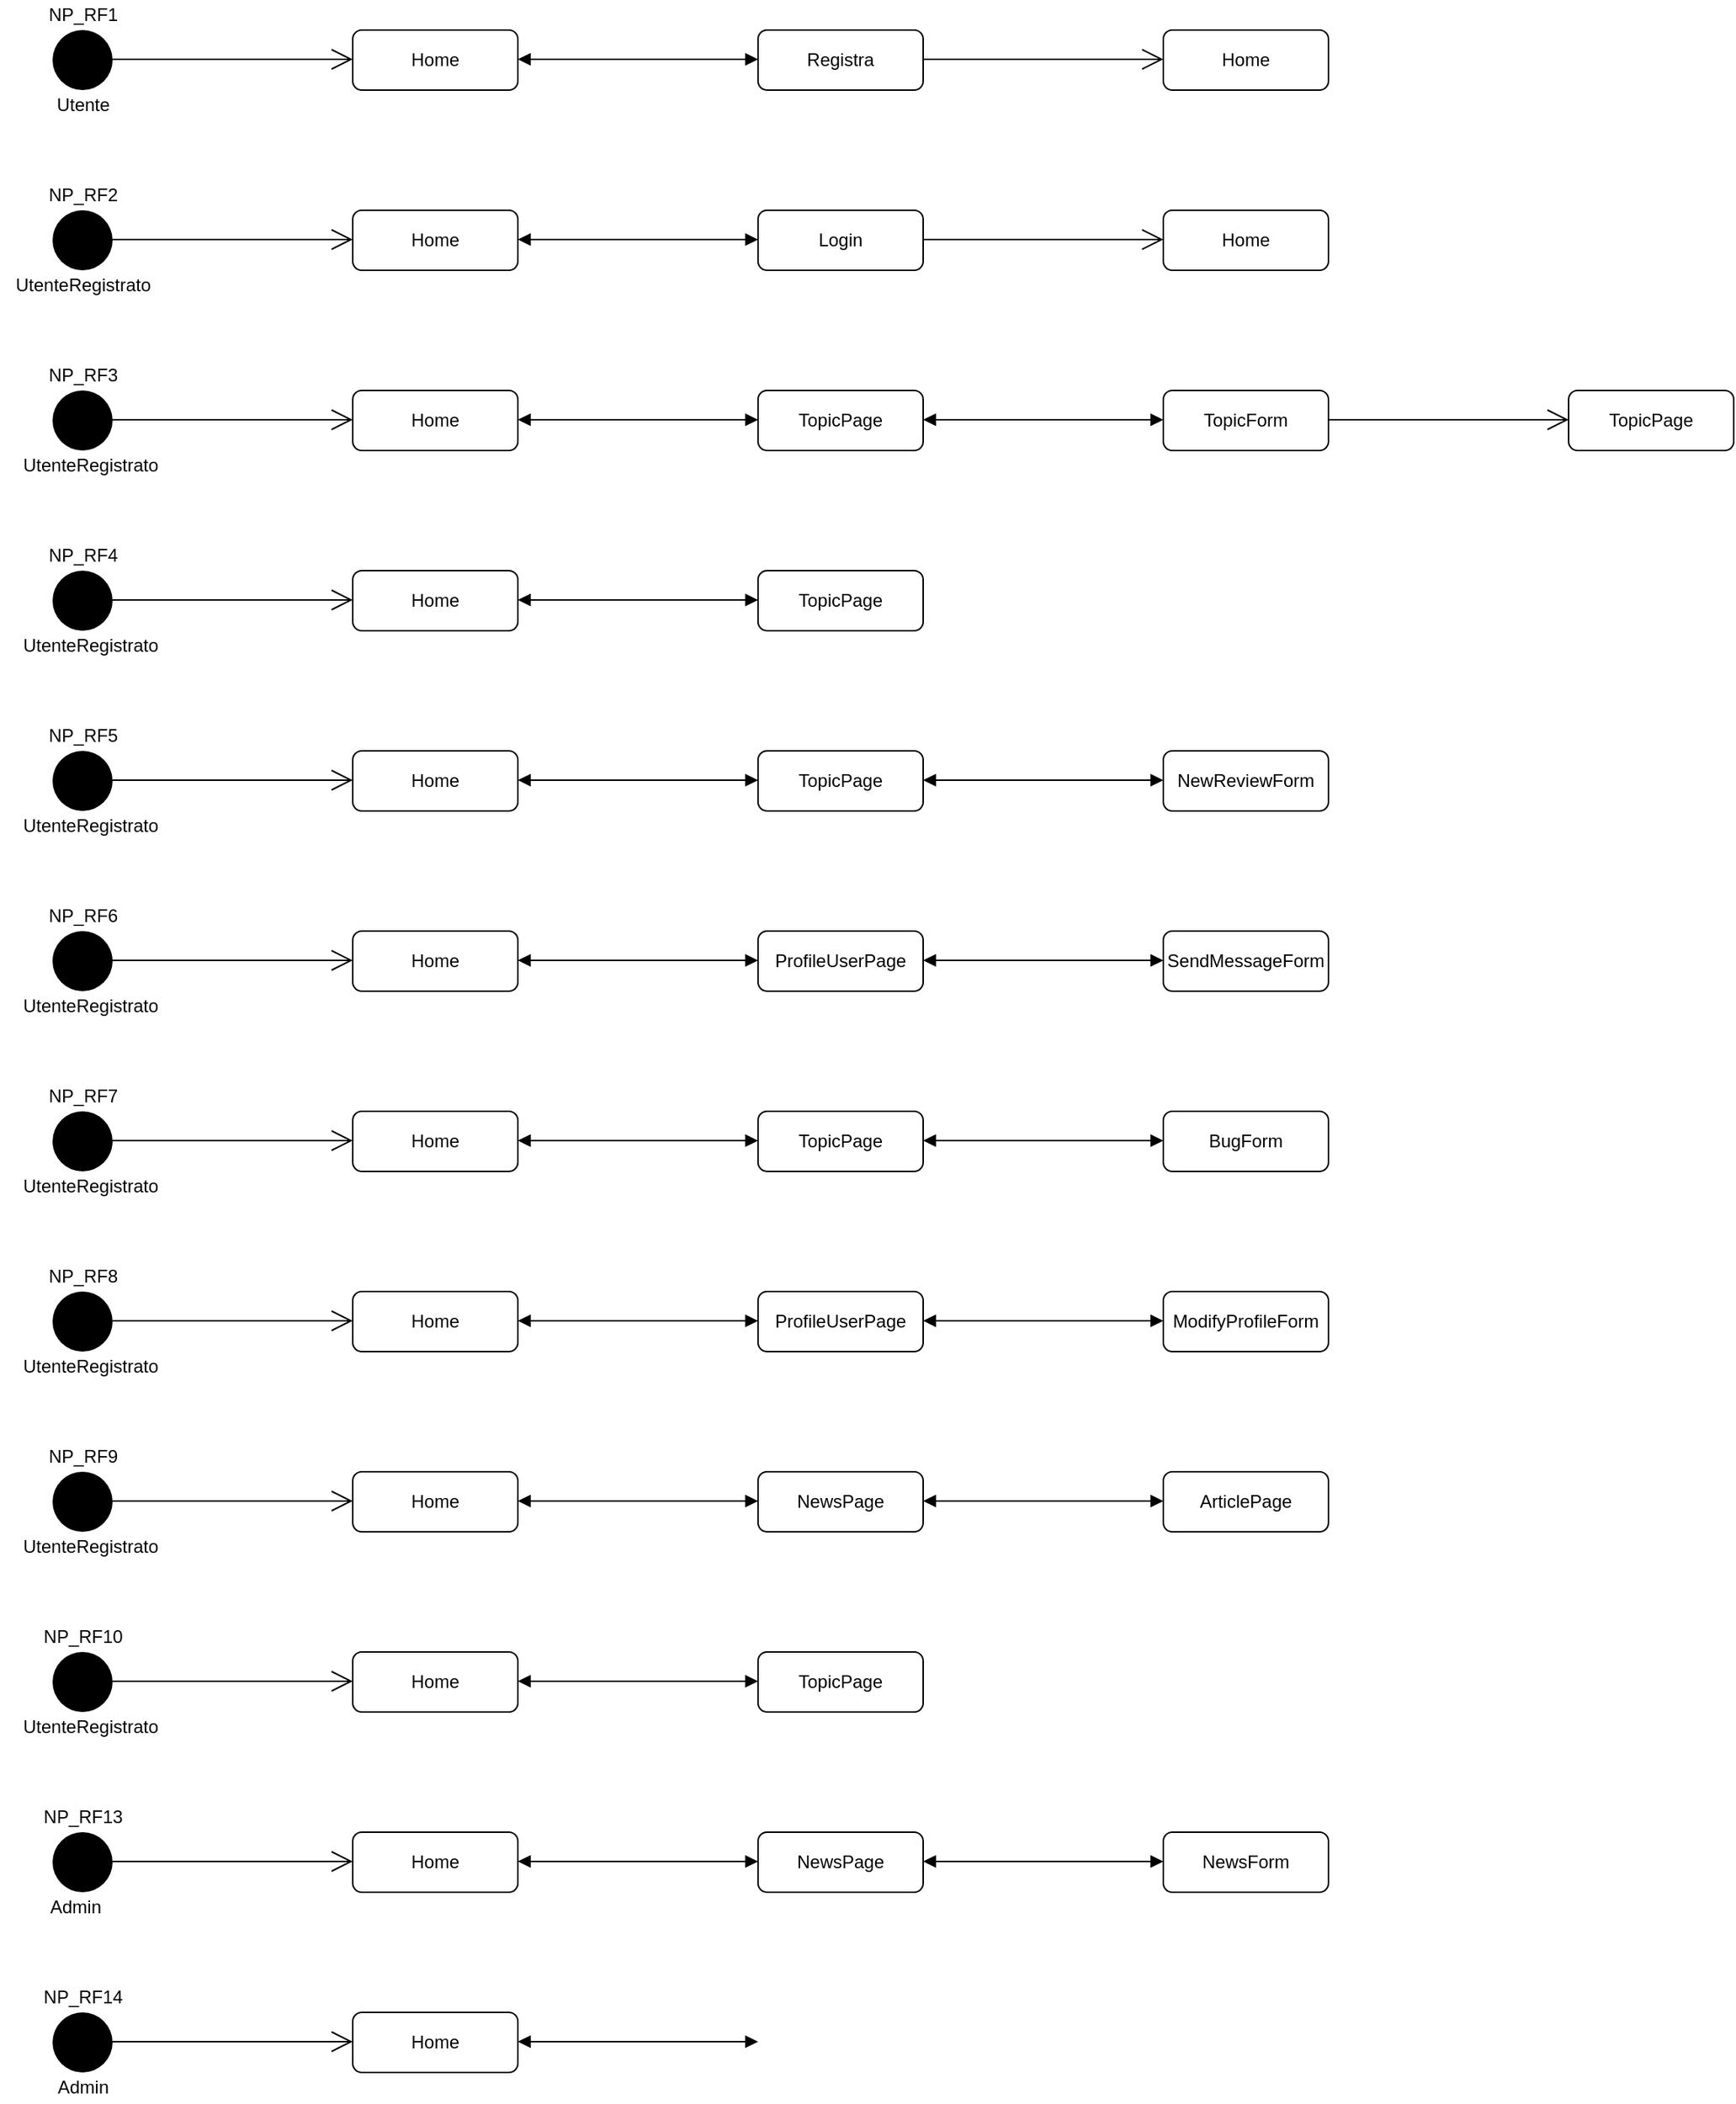 <mxfile version="14.0.1" type="device"><diagram id="1fePpFQaOuMbSyATukJl" name="Page-1"><mxGraphModel dx="1140" dy="634" grid="1" gridSize="10" guides="1" tooltips="1" connect="1" arrows="1" fold="1" page="1" pageScale="1" pageWidth="827" pageHeight="1169" math="0" shadow="0"><root><mxCell id="0"/><mxCell id="1" parent="0"/><mxCell id="niDHO_seKF0VCGBQH5ur-1" value="" style="ellipse;fillColor=#000000;strokeColor=none;direction=south;rotation=0;" vertex="1" parent="1"><mxGeometry x="40" y="80" width="40" height="40" as="geometry"/></mxCell><mxCell id="niDHO_seKF0VCGBQH5ur-2" value="NP_RF1" style="text;html=1;align=center;verticalAlign=middle;resizable=0;points=[];autosize=1;" vertex="1" parent="1"><mxGeometry x="30" y="60" width="60" height="20" as="geometry"/></mxCell><mxCell id="niDHO_seKF0VCGBQH5ur-3" value="" style="endArrow=block;startArrow=block;endFill=1;startFill=1;html=1;" edge="1" parent="1"><mxGeometry width="160" relative="1" as="geometry"><mxPoint x="350" y="99.5" as="sourcePoint"/><mxPoint x="510" y="99.5" as="targetPoint"/></mxGeometry></mxCell><mxCell id="niDHO_seKF0VCGBQH5ur-4" value="Utente&lt;br&gt;" style="text;html=1;align=center;verticalAlign=middle;resizable=0;points=[];autosize=1;" vertex="1" parent="1"><mxGeometry x="35" y="120" width="50" height="20" as="geometry"/></mxCell><mxCell id="niDHO_seKF0VCGBQH5ur-5" value="" style="endArrow=open;endFill=1;endSize=12;html=1;" edge="1" parent="1"><mxGeometry width="160" relative="1" as="geometry"><mxPoint x="80" y="99.5" as="sourcePoint"/><mxPoint x="240" y="99.5" as="targetPoint"/></mxGeometry></mxCell><mxCell id="niDHO_seKF0VCGBQH5ur-6" value="Home" style="rounded=1;whiteSpace=wrap;html=1;direction=west;" vertex="1" parent="1"><mxGeometry x="240" y="80" width="110" height="40" as="geometry"/></mxCell><mxCell id="niDHO_seKF0VCGBQH5ur-8" value="Registra" style="rounded=1;whiteSpace=wrap;html=1;direction=west;" vertex="1" parent="1"><mxGeometry x="510" y="80" width="110" height="40" as="geometry"/></mxCell><mxCell id="niDHO_seKF0VCGBQH5ur-9" value="" style="ellipse;fillColor=#000000;strokeColor=none;direction=south;rotation=0;" vertex="1" parent="1"><mxGeometry x="40" y="200" width="40" height="40" as="geometry"/></mxCell><mxCell id="niDHO_seKF0VCGBQH5ur-10" value="" style="endArrow=open;endFill=1;endSize=12;html=1;" edge="1" parent="1"><mxGeometry width="160" relative="1" as="geometry"><mxPoint x="620" y="99.5" as="sourcePoint"/><mxPoint x="780" y="99.5" as="targetPoint"/></mxGeometry></mxCell><mxCell id="niDHO_seKF0VCGBQH5ur-11" value="Home" style="rounded=1;whiteSpace=wrap;html=1;direction=west;" vertex="1" parent="1"><mxGeometry x="780" y="80" width="110" height="40" as="geometry"/></mxCell><mxCell id="niDHO_seKF0VCGBQH5ur-13" value="NP_RF2" style="text;html=1;align=center;verticalAlign=middle;resizable=0;points=[];autosize=1;" vertex="1" parent="1"><mxGeometry x="30" y="180" width="60" height="20" as="geometry"/></mxCell><mxCell id="niDHO_seKF0VCGBQH5ur-14" value="UtenteRegistrato" style="text;html=1;align=center;verticalAlign=middle;resizable=0;points=[];autosize=1;" vertex="1" parent="1"><mxGeometry x="5" y="240" width="110" height="20" as="geometry"/></mxCell><mxCell id="niDHO_seKF0VCGBQH5ur-15" value="" style="endArrow=open;endFill=1;endSize=12;html=1;" edge="1" parent="1"><mxGeometry width="160" relative="1" as="geometry"><mxPoint x="80" y="219.5" as="sourcePoint"/><mxPoint x="240" y="219.5" as="targetPoint"/></mxGeometry></mxCell><mxCell id="niDHO_seKF0VCGBQH5ur-16" value="Home" style="rounded=1;whiteSpace=wrap;html=1;direction=west;" vertex="1" parent="1"><mxGeometry x="240" y="200" width="110" height="40" as="geometry"/></mxCell><mxCell id="niDHO_seKF0VCGBQH5ur-17" value="" style="endArrow=block;startArrow=block;endFill=1;startFill=1;html=1;" edge="1" parent="1"><mxGeometry width="160" relative="1" as="geometry"><mxPoint x="350" y="219.5" as="sourcePoint"/><mxPoint x="510" y="219.5" as="targetPoint"/></mxGeometry></mxCell><mxCell id="niDHO_seKF0VCGBQH5ur-18" value="Login" style="rounded=1;whiteSpace=wrap;html=1;direction=west;" vertex="1" parent="1"><mxGeometry x="510" y="200" width="110" height="40" as="geometry"/></mxCell><mxCell id="niDHO_seKF0VCGBQH5ur-19" value="" style="endArrow=open;endFill=1;endSize=12;html=1;" edge="1" parent="1"><mxGeometry width="160" relative="1" as="geometry"><mxPoint x="620" y="219.5" as="sourcePoint"/><mxPoint x="780" y="219.5" as="targetPoint"/></mxGeometry></mxCell><mxCell id="niDHO_seKF0VCGBQH5ur-20" value="Home" style="rounded=1;whiteSpace=wrap;html=1;direction=west;" vertex="1" parent="1"><mxGeometry x="780" y="200" width="110" height="40" as="geometry"/></mxCell><mxCell id="niDHO_seKF0VCGBQH5ur-21" value="" style="ellipse;fillColor=#000000;strokeColor=none;direction=south;rotation=0;" vertex="1" parent="1"><mxGeometry x="40" y="320" width="40" height="40" as="geometry"/></mxCell><mxCell id="niDHO_seKF0VCGBQH5ur-22" value="NP_RF3" style="text;html=1;align=center;verticalAlign=middle;resizable=0;points=[];autosize=1;" vertex="1" parent="1"><mxGeometry x="30" y="300" width="60" height="20" as="geometry"/></mxCell><mxCell id="niDHO_seKF0VCGBQH5ur-23" value="UtenteRegistrato" style="text;html=1;align=center;verticalAlign=middle;resizable=0;points=[];autosize=1;" vertex="1" parent="1"><mxGeometry x="10" y="360" width="110" height="20" as="geometry"/></mxCell><mxCell id="niDHO_seKF0VCGBQH5ur-24" value="" style="endArrow=open;endFill=1;endSize=12;html=1;" edge="1" parent="1"><mxGeometry width="160" relative="1" as="geometry"><mxPoint x="80" y="339.5" as="sourcePoint"/><mxPoint x="240" y="339.5" as="targetPoint"/></mxGeometry></mxCell><mxCell id="niDHO_seKF0VCGBQH5ur-25" value="Home" style="rounded=1;whiteSpace=wrap;html=1;direction=west;" vertex="1" parent="1"><mxGeometry x="240" y="320" width="110" height="40" as="geometry"/></mxCell><mxCell id="niDHO_seKF0VCGBQH5ur-26" value="" style="endArrow=block;startArrow=block;endFill=1;startFill=1;html=1;" edge="1" parent="1"><mxGeometry width="160" relative="1" as="geometry"><mxPoint x="350" y="339.5" as="sourcePoint"/><mxPoint x="510" y="339.5" as="targetPoint"/></mxGeometry></mxCell><mxCell id="niDHO_seKF0VCGBQH5ur-27" value="TopicPage" style="rounded=1;whiteSpace=wrap;html=1;direction=west;" vertex="1" parent="1"><mxGeometry x="510" y="320" width="110" height="40" as="geometry"/></mxCell><mxCell id="niDHO_seKF0VCGBQH5ur-30" value="" style="ellipse;fillColor=#000000;strokeColor=none;direction=south;rotation=0;" vertex="1" parent="1"><mxGeometry x="40" y="440" width="40" height="40" as="geometry"/></mxCell><mxCell id="niDHO_seKF0VCGBQH5ur-31" value="NP_RF4" style="text;html=1;align=center;verticalAlign=middle;resizable=0;points=[];autosize=1;" vertex="1" parent="1"><mxGeometry x="30" y="420" width="60" height="20" as="geometry"/></mxCell><mxCell id="niDHO_seKF0VCGBQH5ur-32" value="UtenteRegistrato" style="text;html=1;align=center;verticalAlign=middle;resizable=0;points=[];autosize=1;" vertex="1" parent="1"><mxGeometry x="10" y="480" width="110" height="20" as="geometry"/></mxCell><mxCell id="niDHO_seKF0VCGBQH5ur-33" value="" style="endArrow=open;endFill=1;endSize=12;html=1;" edge="1" parent="1"><mxGeometry width="160" relative="1" as="geometry"><mxPoint x="80" y="459.5" as="sourcePoint"/><mxPoint x="240" y="459.5" as="targetPoint"/></mxGeometry></mxCell><mxCell id="niDHO_seKF0VCGBQH5ur-34" value="Home" style="rounded=1;whiteSpace=wrap;html=1;direction=west;" vertex="1" parent="1"><mxGeometry x="240" y="440" width="110" height="40" as="geometry"/></mxCell><mxCell id="niDHO_seKF0VCGBQH5ur-36" value="" style="endArrow=block;startArrow=block;endFill=1;startFill=1;html=1;" edge="1" parent="1"><mxGeometry width="160" relative="1" as="geometry"><mxPoint x="350" y="459.5" as="sourcePoint"/><mxPoint x="510" y="459.5" as="targetPoint"/></mxGeometry></mxCell><mxCell id="niDHO_seKF0VCGBQH5ur-38" value="TopicPage" style="rounded=1;whiteSpace=wrap;html=1;direction=west;" vertex="1" parent="1"><mxGeometry x="510" y="440" width="110" height="40" as="geometry"/></mxCell><mxCell id="niDHO_seKF0VCGBQH5ur-39" value="NP_RF5" style="text;html=1;align=center;verticalAlign=middle;resizable=0;points=[];autosize=1;" vertex="1" parent="1"><mxGeometry x="30" y="540" width="60" height="20" as="geometry"/></mxCell><mxCell id="niDHO_seKF0VCGBQH5ur-40" value="" style="ellipse;fillColor=#000000;strokeColor=none;direction=south;rotation=0;" vertex="1" parent="1"><mxGeometry x="40" y="560" width="40" height="40" as="geometry"/></mxCell><mxCell id="niDHO_seKF0VCGBQH5ur-41" value="UtenteRegistrato" style="text;html=1;align=center;verticalAlign=middle;resizable=0;points=[];autosize=1;" vertex="1" parent="1"><mxGeometry x="10" y="600" width="110" height="20" as="geometry"/></mxCell><mxCell id="niDHO_seKF0VCGBQH5ur-42" value="" style="endArrow=open;endFill=1;endSize=12;html=1;" edge="1" parent="1"><mxGeometry width="160" relative="1" as="geometry"><mxPoint x="80" y="579.5" as="sourcePoint"/><mxPoint x="240" y="579.5" as="targetPoint"/></mxGeometry></mxCell><mxCell id="niDHO_seKF0VCGBQH5ur-43" value="Home" style="rounded=1;whiteSpace=wrap;html=1;direction=west;" vertex="1" parent="1"><mxGeometry x="240" y="560" width="110" height="40" as="geometry"/></mxCell><mxCell id="niDHO_seKF0VCGBQH5ur-44" value="" style="endArrow=block;startArrow=block;endFill=1;startFill=1;html=1;" edge="1" parent="1"><mxGeometry width="160" relative="1" as="geometry"><mxPoint x="350" y="579.5" as="sourcePoint"/><mxPoint x="510" y="579.5" as="targetPoint"/></mxGeometry></mxCell><mxCell id="niDHO_seKF0VCGBQH5ur-45" value="TopicPage" style="rounded=1;whiteSpace=wrap;html=1;direction=west;" vertex="1" parent="1"><mxGeometry x="510" y="560" width="110" height="40" as="geometry"/></mxCell><mxCell id="niDHO_seKF0VCGBQH5ur-46" value="TopicForm" style="rounded=1;whiteSpace=wrap;html=1;direction=west;" vertex="1" parent="1"><mxGeometry x="780" y="320" width="110" height="40" as="geometry"/></mxCell><mxCell id="niDHO_seKF0VCGBQH5ur-48" value="" style="endArrow=block;startArrow=block;endFill=1;startFill=1;html=1;" edge="1" parent="1"><mxGeometry width="160" relative="1" as="geometry"><mxPoint x="620" y="339.5" as="sourcePoint"/><mxPoint x="780" y="339.5" as="targetPoint"/></mxGeometry></mxCell><mxCell id="niDHO_seKF0VCGBQH5ur-49" value="TopicPage" style="rounded=1;whiteSpace=wrap;html=1;direction=west;" vertex="1" parent="1"><mxGeometry x="1050" y="320" width="110" height="40" as="geometry"/></mxCell><mxCell id="niDHO_seKF0VCGBQH5ur-50" value="" style="endArrow=open;endFill=1;endSize=12;html=1;" edge="1" parent="1"><mxGeometry width="160" relative="1" as="geometry"><mxPoint x="890" y="339.5" as="sourcePoint"/><mxPoint x="1050" y="339.5" as="targetPoint"/></mxGeometry></mxCell><mxCell id="niDHO_seKF0VCGBQH5ur-51" value="" style="endArrow=block;startArrow=block;endFill=1;startFill=1;html=1;" edge="1" parent="1"><mxGeometry width="160" relative="1" as="geometry"><mxPoint x="620" y="579.5" as="sourcePoint"/><mxPoint x="780" y="579.5" as="targetPoint"/></mxGeometry></mxCell><mxCell id="niDHO_seKF0VCGBQH5ur-52" value="NewReviewForm" style="rounded=1;whiteSpace=wrap;html=1;direction=west;" vertex="1" parent="1"><mxGeometry x="780" y="560" width="110" height="40" as="geometry"/></mxCell><mxCell id="niDHO_seKF0VCGBQH5ur-53" value="NP_RF6" style="text;html=1;align=center;verticalAlign=middle;resizable=0;points=[];autosize=1;" vertex="1" parent="1"><mxGeometry x="30" y="660" width="60" height="20" as="geometry"/></mxCell><mxCell id="niDHO_seKF0VCGBQH5ur-54" value="UtenteRegistrato" style="text;html=1;align=center;verticalAlign=middle;resizable=0;points=[];autosize=1;" vertex="1" parent="1"><mxGeometry x="10" y="720" width="110" height="20" as="geometry"/></mxCell><mxCell id="niDHO_seKF0VCGBQH5ur-55" value="" style="ellipse;fillColor=#000000;strokeColor=none;direction=south;rotation=0;" vertex="1" parent="1"><mxGeometry x="40" y="680" width="40" height="40" as="geometry"/></mxCell><mxCell id="niDHO_seKF0VCGBQH5ur-56" value="" style="endArrow=open;endFill=1;endSize=12;html=1;" edge="1" parent="1"><mxGeometry width="160" relative="1" as="geometry"><mxPoint x="80" y="699.5" as="sourcePoint"/><mxPoint x="240" y="699.5" as="targetPoint"/></mxGeometry></mxCell><mxCell id="niDHO_seKF0VCGBQH5ur-57" value="Home" style="rounded=1;whiteSpace=wrap;html=1;direction=west;" vertex="1" parent="1"><mxGeometry x="240" y="680" width="110" height="40" as="geometry"/></mxCell><mxCell id="niDHO_seKF0VCGBQH5ur-58" value="ProfileUserPage" style="rounded=1;whiteSpace=wrap;html=1;direction=west;" vertex="1" parent="1"><mxGeometry x="510" y="680" width="110" height="40" as="geometry"/></mxCell><mxCell id="niDHO_seKF0VCGBQH5ur-59" value="SendMessageForm" style="rounded=1;whiteSpace=wrap;html=1;direction=west;" vertex="1" parent="1"><mxGeometry x="780" y="680" width="110" height="40" as="geometry"/></mxCell><mxCell id="niDHO_seKF0VCGBQH5ur-60" value="" style="endArrow=block;startArrow=block;endFill=1;startFill=1;html=1;" edge="1" parent="1"><mxGeometry width="160" relative="1" as="geometry"><mxPoint x="350" y="699.5" as="sourcePoint"/><mxPoint x="510" y="699.5" as="targetPoint"/></mxGeometry></mxCell><mxCell id="niDHO_seKF0VCGBQH5ur-61" value="" style="endArrow=block;startArrow=block;endFill=1;startFill=1;html=1;" edge="1" parent="1"><mxGeometry width="160" relative="1" as="geometry"><mxPoint x="620" y="699.5" as="sourcePoint"/><mxPoint x="780" y="699.5" as="targetPoint"/></mxGeometry></mxCell><mxCell id="niDHO_seKF0VCGBQH5ur-63" value="NP_RF7" style="text;html=1;align=center;verticalAlign=middle;resizable=0;points=[];autosize=1;" vertex="1" parent="1"><mxGeometry x="30" y="780" width="60" height="20" as="geometry"/></mxCell><mxCell id="niDHO_seKF0VCGBQH5ur-64" value="UtenteRegistrato" style="text;html=1;align=center;verticalAlign=middle;resizable=0;points=[];autosize=1;" vertex="1" parent="1"><mxGeometry x="10" y="840" width="110" height="20" as="geometry"/></mxCell><mxCell id="niDHO_seKF0VCGBQH5ur-65" value="" style="ellipse;fillColor=#000000;strokeColor=none;direction=south;rotation=0;" vertex="1" parent="1"><mxGeometry x="40" y="800" width="40" height="40" as="geometry"/></mxCell><mxCell id="niDHO_seKF0VCGBQH5ur-66" value="" style="endArrow=open;endFill=1;endSize=12;html=1;" edge="1" parent="1"><mxGeometry width="160" relative="1" as="geometry"><mxPoint x="80" y="819.5" as="sourcePoint"/><mxPoint x="240" y="819.5" as="targetPoint"/></mxGeometry></mxCell><mxCell id="niDHO_seKF0VCGBQH5ur-67" value="Home" style="rounded=1;whiteSpace=wrap;html=1;direction=west;" vertex="1" parent="1"><mxGeometry x="240" y="800" width="110" height="40" as="geometry"/></mxCell><mxCell id="niDHO_seKF0VCGBQH5ur-68" value="" style="endArrow=block;startArrow=block;endFill=1;startFill=1;html=1;" edge="1" parent="1"><mxGeometry width="160" relative="1" as="geometry"><mxPoint x="350" y="819.5" as="sourcePoint"/><mxPoint x="510" y="819.5" as="targetPoint"/></mxGeometry></mxCell><mxCell id="niDHO_seKF0VCGBQH5ur-69" value="TopicPage" style="rounded=1;whiteSpace=wrap;html=1;direction=west;" vertex="1" parent="1"><mxGeometry x="510" y="800" width="110" height="40" as="geometry"/></mxCell><mxCell id="niDHO_seKF0VCGBQH5ur-70" value="" style="endArrow=block;startArrow=block;endFill=1;startFill=1;html=1;" edge="1" parent="1"><mxGeometry width="160" relative="1" as="geometry"><mxPoint x="620" y="819.5" as="sourcePoint"/><mxPoint x="780" y="819.5" as="targetPoint"/></mxGeometry></mxCell><mxCell id="niDHO_seKF0VCGBQH5ur-71" value="BugForm" style="rounded=1;whiteSpace=wrap;html=1;direction=west;" vertex="1" parent="1"><mxGeometry x="780" y="800" width="110" height="40" as="geometry"/></mxCell><mxCell id="niDHO_seKF0VCGBQH5ur-75" value="NP_RF8" style="text;html=1;align=center;verticalAlign=middle;resizable=0;points=[];autosize=1;" vertex="1" parent="1"><mxGeometry x="30" y="900" width="60" height="20" as="geometry"/></mxCell><mxCell id="niDHO_seKF0VCGBQH5ur-76" value="" style="ellipse;fillColor=#000000;strokeColor=none;direction=south;rotation=0;" vertex="1" parent="1"><mxGeometry x="40" y="920" width="40" height="40" as="geometry"/></mxCell><mxCell id="niDHO_seKF0VCGBQH5ur-77" value="UtenteRegistrato" style="text;html=1;align=center;verticalAlign=middle;resizable=0;points=[];autosize=1;" vertex="1" parent="1"><mxGeometry x="10" y="960" width="110" height="20" as="geometry"/></mxCell><mxCell id="niDHO_seKF0VCGBQH5ur-78" value="Home" style="rounded=1;whiteSpace=wrap;html=1;direction=west;" vertex="1" parent="1"><mxGeometry x="240" y="920" width="110" height="40" as="geometry"/></mxCell><mxCell id="niDHO_seKF0VCGBQH5ur-79" value="ProfileUserPage" style="rounded=1;whiteSpace=wrap;html=1;direction=west;" vertex="1" parent="1"><mxGeometry x="510" y="920" width="110" height="40" as="geometry"/></mxCell><mxCell id="niDHO_seKF0VCGBQH5ur-80" value="ModifyProfileForm" style="rounded=1;whiteSpace=wrap;html=1;direction=west;" vertex="1" parent="1"><mxGeometry x="780" y="920" width="110" height="40" as="geometry"/></mxCell><mxCell id="niDHO_seKF0VCGBQH5ur-81" value="" style="endArrow=block;startArrow=block;endFill=1;startFill=1;html=1;" edge="1" parent="1"><mxGeometry width="160" relative="1" as="geometry"><mxPoint x="620" y="939.5" as="sourcePoint"/><mxPoint x="780" y="939.5" as="targetPoint"/></mxGeometry></mxCell><mxCell id="niDHO_seKF0VCGBQH5ur-82" value="" style="endArrow=block;startArrow=block;endFill=1;startFill=1;html=1;" edge="1" parent="1"><mxGeometry width="160" relative="1" as="geometry"><mxPoint x="350" y="939.5" as="sourcePoint"/><mxPoint x="510" y="939.5" as="targetPoint"/></mxGeometry></mxCell><mxCell id="niDHO_seKF0VCGBQH5ur-83" value="" style="endArrow=open;endFill=1;endSize=12;html=1;" edge="1" parent="1"><mxGeometry width="160" relative="1" as="geometry"><mxPoint x="80" y="939.5" as="sourcePoint"/><mxPoint x="240" y="939.5" as="targetPoint"/></mxGeometry></mxCell><mxCell id="niDHO_seKF0VCGBQH5ur-84" value="NP_RF9" style="text;html=1;align=center;verticalAlign=middle;resizable=0;points=[];autosize=1;" vertex="1" parent="1"><mxGeometry x="30" y="1020" width="60" height="20" as="geometry"/></mxCell><mxCell id="niDHO_seKF0VCGBQH5ur-85" value="" style="ellipse;fillColor=#000000;strokeColor=none;direction=south;rotation=0;" vertex="1" parent="1"><mxGeometry x="40" y="1040" width="40" height="40" as="geometry"/></mxCell><mxCell id="niDHO_seKF0VCGBQH5ur-86" value="UtenteRegistrato" style="text;html=1;align=center;verticalAlign=middle;resizable=0;points=[];autosize=1;" vertex="1" parent="1"><mxGeometry x="10" y="1080" width="110" height="20" as="geometry"/></mxCell><mxCell id="niDHO_seKF0VCGBQH5ur-87" value="" style="endArrow=open;endFill=1;endSize=12;html=1;" edge="1" parent="1"><mxGeometry width="160" relative="1" as="geometry"><mxPoint x="80" y="1059.5" as="sourcePoint"/><mxPoint x="240" y="1059.5" as="targetPoint"/></mxGeometry></mxCell><mxCell id="niDHO_seKF0VCGBQH5ur-88" value="Home" style="rounded=1;whiteSpace=wrap;html=1;direction=west;" vertex="1" parent="1"><mxGeometry x="240" y="1040" width="110" height="40" as="geometry"/></mxCell><mxCell id="niDHO_seKF0VCGBQH5ur-89" value="" style="endArrow=block;startArrow=block;endFill=1;startFill=1;html=1;" edge="1" parent="1"><mxGeometry width="160" relative="1" as="geometry"><mxPoint x="350" y="1059.5" as="sourcePoint"/><mxPoint x="510" y="1059.5" as="targetPoint"/></mxGeometry></mxCell><mxCell id="niDHO_seKF0VCGBQH5ur-90" value="NewsPage" style="rounded=1;whiteSpace=wrap;html=1;direction=west;" vertex="1" parent="1"><mxGeometry x="510" y="1040" width="110" height="40" as="geometry"/></mxCell><mxCell id="niDHO_seKF0VCGBQH5ur-91" value="" style="endArrow=block;startArrow=block;endFill=1;startFill=1;html=1;" edge="1" parent="1"><mxGeometry width="160" relative="1" as="geometry"><mxPoint x="620" y="1059.5" as="sourcePoint"/><mxPoint x="780" y="1059.5" as="targetPoint"/></mxGeometry></mxCell><mxCell id="niDHO_seKF0VCGBQH5ur-92" value="ArticlePage" style="rounded=1;whiteSpace=wrap;html=1;direction=west;" vertex="1" parent="1"><mxGeometry x="780" y="1040" width="110" height="40" as="geometry"/></mxCell><mxCell id="niDHO_seKF0VCGBQH5ur-93" value="NP_RF10" style="text;html=1;align=center;verticalAlign=middle;resizable=0;points=[];autosize=1;" vertex="1" parent="1"><mxGeometry x="25" y="1140" width="70" height="20" as="geometry"/></mxCell><mxCell id="niDHO_seKF0VCGBQH5ur-94" value="" style="ellipse;fillColor=#000000;strokeColor=none;direction=south;rotation=0;" vertex="1" parent="1"><mxGeometry x="40" y="1160" width="40" height="40" as="geometry"/></mxCell><mxCell id="niDHO_seKF0VCGBQH5ur-95" value="UtenteRegistrato" style="text;html=1;align=center;verticalAlign=middle;resizable=0;points=[];autosize=1;" vertex="1" parent="1"><mxGeometry x="10" y="1200" width="110" height="20" as="geometry"/></mxCell><mxCell id="niDHO_seKF0VCGBQH5ur-96" value="" style="endArrow=open;endFill=1;endSize=12;html=1;" edge="1" parent="1"><mxGeometry width="160" relative="1" as="geometry"><mxPoint x="80" y="1179.5" as="sourcePoint"/><mxPoint x="240" y="1179.5" as="targetPoint"/></mxGeometry></mxCell><mxCell id="niDHO_seKF0VCGBQH5ur-97" value="Home" style="rounded=1;whiteSpace=wrap;html=1;direction=west;" vertex="1" parent="1"><mxGeometry x="240" y="1160" width="110" height="40" as="geometry"/></mxCell><mxCell id="niDHO_seKF0VCGBQH5ur-98" value="" style="endArrow=block;startArrow=block;endFill=1;startFill=1;html=1;" edge="1" parent="1"><mxGeometry width="160" relative="1" as="geometry"><mxPoint x="350" y="1179.5" as="sourcePoint"/><mxPoint x="510" y="1179.5" as="targetPoint"/></mxGeometry></mxCell><mxCell id="niDHO_seKF0VCGBQH5ur-99" value="TopicPage" style="rounded=1;whiteSpace=wrap;html=1;direction=west;" vertex="1" parent="1"><mxGeometry x="510" y="1160" width="110" height="40" as="geometry"/></mxCell><mxCell id="niDHO_seKF0VCGBQH5ur-100" value="NP_RF13" style="text;html=1;align=center;verticalAlign=middle;resizable=0;points=[];autosize=1;" vertex="1" parent="1"><mxGeometry x="25" y="1260" width="70" height="20" as="geometry"/></mxCell><mxCell id="niDHO_seKF0VCGBQH5ur-101" value="" style="ellipse;fillColor=#000000;strokeColor=none;direction=south;rotation=0;" vertex="1" parent="1"><mxGeometry x="40" y="1280" width="40" height="40" as="geometry"/></mxCell><mxCell id="niDHO_seKF0VCGBQH5ur-102" value="Admin" style="text;html=1;align=center;verticalAlign=middle;resizable=0;points=[];autosize=1;" vertex="1" parent="1"><mxGeometry x="30" y="1320" width="50" height="20" as="geometry"/></mxCell><mxCell id="niDHO_seKF0VCGBQH5ur-103" value="" style="endArrow=open;endFill=1;endSize=12;html=1;" edge="1" parent="1"><mxGeometry width="160" relative="1" as="geometry"><mxPoint x="80" y="1299.5" as="sourcePoint"/><mxPoint x="240" y="1299.5" as="targetPoint"/></mxGeometry></mxCell><mxCell id="niDHO_seKF0VCGBQH5ur-104" value="Home" style="rounded=1;whiteSpace=wrap;html=1;direction=west;" vertex="1" parent="1"><mxGeometry x="240" y="1280" width="110" height="40" as="geometry"/></mxCell><mxCell id="niDHO_seKF0VCGBQH5ur-105" value="" style="endArrow=block;startArrow=block;endFill=1;startFill=1;html=1;" edge="1" parent="1"><mxGeometry width="160" relative="1" as="geometry"><mxPoint x="350" y="1299.5" as="sourcePoint"/><mxPoint x="510" y="1299.5" as="targetPoint"/></mxGeometry></mxCell><mxCell id="niDHO_seKF0VCGBQH5ur-106" value="NewsPage" style="rounded=1;whiteSpace=wrap;html=1;direction=west;" vertex="1" parent="1"><mxGeometry x="510" y="1280" width="110" height="40" as="geometry"/></mxCell><mxCell id="niDHO_seKF0VCGBQH5ur-107" value="NewsForm" style="rounded=1;whiteSpace=wrap;html=1;direction=west;" vertex="1" parent="1"><mxGeometry x="780" y="1280" width="110" height="40" as="geometry"/></mxCell><mxCell id="niDHO_seKF0VCGBQH5ur-108" value="" style="endArrow=block;startArrow=block;endFill=1;startFill=1;html=1;" edge="1" parent="1"><mxGeometry width="160" relative="1" as="geometry"><mxPoint x="620" y="1299.5" as="sourcePoint"/><mxPoint x="780" y="1299.5" as="targetPoint"/></mxGeometry></mxCell><mxCell id="niDHO_seKF0VCGBQH5ur-110" value="NP_RF14" style="text;html=1;align=center;verticalAlign=middle;resizable=0;points=[];autosize=1;" vertex="1" parent="1"><mxGeometry x="25" y="1380" width="70" height="20" as="geometry"/></mxCell><mxCell id="niDHO_seKF0VCGBQH5ur-111" value="Admin" style="text;html=1;align=center;verticalAlign=middle;resizable=0;points=[];autosize=1;" vertex="1" parent="1"><mxGeometry x="35" y="1440" width="50" height="20" as="geometry"/></mxCell><mxCell id="niDHO_seKF0VCGBQH5ur-112" value="" style="ellipse;fillColor=#000000;strokeColor=none;direction=south;rotation=0;" vertex="1" parent="1"><mxGeometry x="40" y="1400" width="40" height="40" as="geometry"/></mxCell><mxCell id="niDHO_seKF0VCGBQH5ur-113" value="" style="endArrow=open;endFill=1;endSize=12;html=1;" edge="1" parent="1"><mxGeometry width="160" relative="1" as="geometry"><mxPoint x="80" y="1419.5" as="sourcePoint"/><mxPoint x="240" y="1419.5" as="targetPoint"/></mxGeometry></mxCell><mxCell id="niDHO_seKF0VCGBQH5ur-114" value="Home" style="rounded=1;whiteSpace=wrap;html=1;direction=west;" vertex="1" parent="1"><mxGeometry x="240" y="1400" width="110" height="40" as="geometry"/></mxCell><mxCell id="niDHO_seKF0VCGBQH5ur-115" value="" style="endArrow=block;startArrow=block;endFill=1;startFill=1;html=1;" edge="1" parent="1"><mxGeometry width="160" relative="1" as="geometry"><mxPoint x="350" y="1419.5" as="sourcePoint"/><mxPoint x="510" y="1419.5" as="targetPoint"/></mxGeometry></mxCell></root></mxGraphModel></diagram></mxfile>